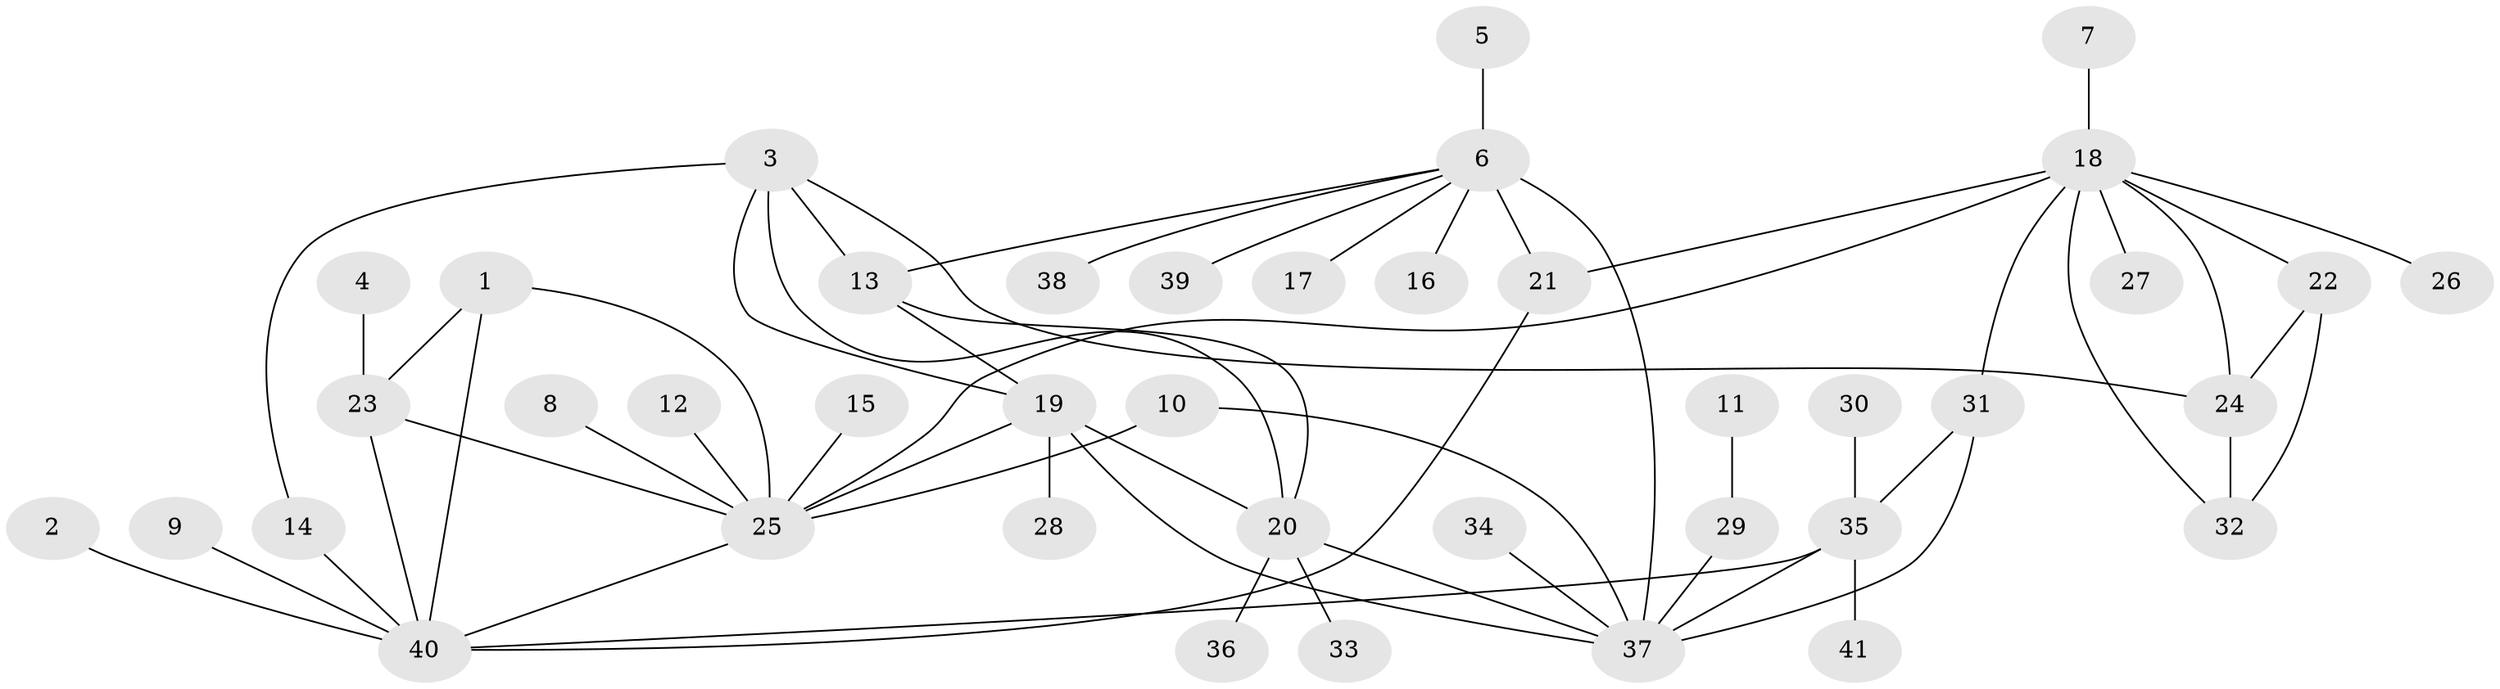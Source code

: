// original degree distribution, {8: 0.04878048780487805, 4: 0.036585365853658534, 6: 0.04878048780487805, 7: 0.012195121951219513, 5: 0.036585365853658534, 11: 0.024390243902439025, 3: 0.07317073170731707, 9: 0.012195121951219513, 10: 0.012195121951219513, 1: 0.6219512195121951, 2: 0.07317073170731707}
// Generated by graph-tools (version 1.1) at 2025/26/03/09/25 03:26:37]
// undirected, 41 vertices, 59 edges
graph export_dot {
graph [start="1"]
  node [color=gray90,style=filled];
  1;
  2;
  3;
  4;
  5;
  6;
  7;
  8;
  9;
  10;
  11;
  12;
  13;
  14;
  15;
  16;
  17;
  18;
  19;
  20;
  21;
  22;
  23;
  24;
  25;
  26;
  27;
  28;
  29;
  30;
  31;
  32;
  33;
  34;
  35;
  36;
  37;
  38;
  39;
  40;
  41;
  1 -- 23 [weight=1.0];
  1 -- 25 [weight=1.0];
  1 -- 40 [weight=1.0];
  2 -- 40 [weight=1.0];
  3 -- 13 [weight=1.0];
  3 -- 14 [weight=1.0];
  3 -- 19 [weight=1.0];
  3 -- 20 [weight=1.0];
  3 -- 24 [weight=1.0];
  4 -- 23 [weight=1.0];
  5 -- 6 [weight=1.0];
  6 -- 13 [weight=1.0];
  6 -- 16 [weight=1.0];
  6 -- 17 [weight=1.0];
  6 -- 21 [weight=3.0];
  6 -- 37 [weight=2.0];
  6 -- 38 [weight=1.0];
  6 -- 39 [weight=1.0];
  7 -- 18 [weight=1.0];
  8 -- 25 [weight=1.0];
  9 -- 40 [weight=1.0];
  10 -- 25 [weight=1.0];
  10 -- 37 [weight=1.0];
  11 -- 29 [weight=1.0];
  12 -- 25 [weight=1.0];
  13 -- 19 [weight=1.0];
  13 -- 20 [weight=1.0];
  14 -- 40 [weight=1.0];
  15 -- 25 [weight=1.0];
  18 -- 21 [weight=1.0];
  18 -- 22 [weight=1.0];
  18 -- 24 [weight=1.0];
  18 -- 25 [weight=1.0];
  18 -- 26 [weight=1.0];
  18 -- 27 [weight=1.0];
  18 -- 31 [weight=1.0];
  18 -- 32 [weight=1.0];
  19 -- 20 [weight=1.0];
  19 -- 25 [weight=1.0];
  19 -- 28 [weight=1.0];
  19 -- 37 [weight=1.0];
  20 -- 33 [weight=1.0];
  20 -- 36 [weight=1.0];
  20 -- 37 [weight=1.0];
  21 -- 40 [weight=1.0];
  22 -- 24 [weight=1.0];
  22 -- 32 [weight=1.0];
  23 -- 25 [weight=1.0];
  23 -- 40 [weight=1.0];
  24 -- 32 [weight=1.0];
  25 -- 40 [weight=1.0];
  29 -- 37 [weight=1.0];
  30 -- 35 [weight=1.0];
  31 -- 35 [weight=2.0];
  31 -- 37 [weight=2.0];
  34 -- 37 [weight=1.0];
  35 -- 37 [weight=1.0];
  35 -- 40 [weight=1.0];
  35 -- 41 [weight=1.0];
}
